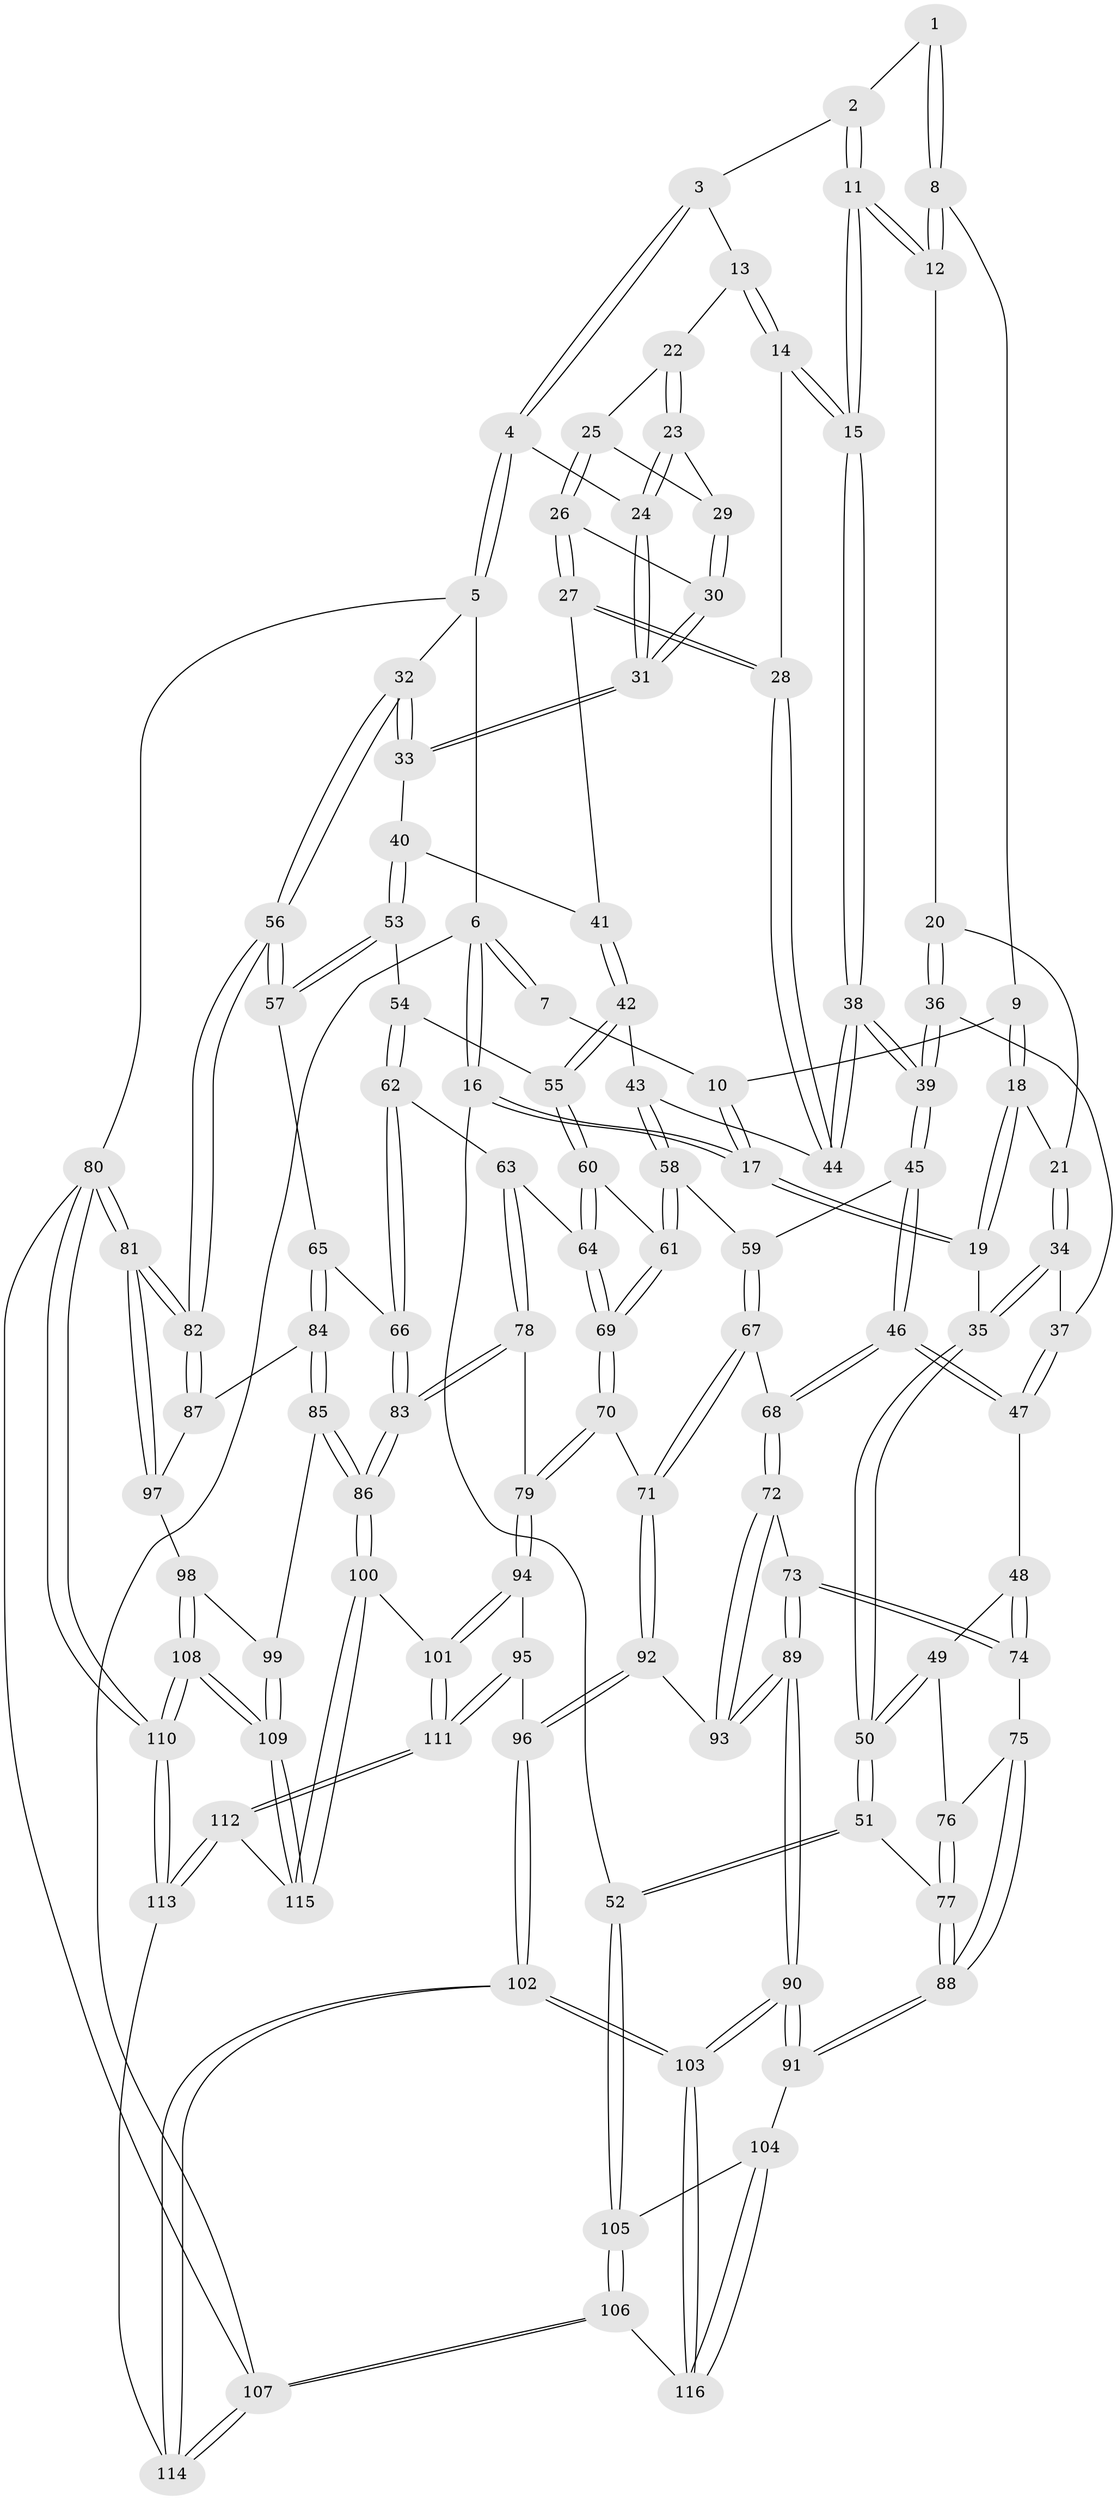 // Generated by graph-tools (version 1.1) at 2025/11/02/27/25 16:11:55]
// undirected, 116 vertices, 287 edges
graph export_dot {
graph [start="1"]
  node [color=gray90,style=filled];
  1 [pos="+0.23298663360731844+0"];
  2 [pos="+0.4980438728067866+0"];
  3 [pos="+0.553502629461624+0"];
  4 [pos="+1+0"];
  5 [pos="+1+0"];
  6 [pos="+0+0"];
  7 [pos="+0.1838989309986376+0"];
  8 [pos="+0.2297444221006552+0.07223756928576634"];
  9 [pos="+0.18312341544347077+0.09173260254755891"];
  10 [pos="+0.10527664242500732+0.07680295104444243"];
  11 [pos="+0.3551724212086155+0.1873979428938057"];
  12 [pos="+0.31381647760010767+0.178012386612291"];
  13 [pos="+0.5914914574585102+0.09024619580365004"];
  14 [pos="+0.4699249974064999+0.2117139337967501"];
  15 [pos="+0.40162824747591835+0.23171554329989558"];
  16 [pos="+0+0.12909558556595133"];
  17 [pos="+0+0.13639043150729888"];
  18 [pos="+0.09417682728267134+0.21139264375149375"];
  19 [pos="+0+0.19288819119661202"];
  20 [pos="+0.253078818625431+0.21870093209201769"];
  21 [pos="+0.1115598030975734+0.2238015259781938"];
  22 [pos="+0.6230878175641222+0.11780825149645181"];
  23 [pos="+0.8617311016958547+0.09825158051085435"];
  24 [pos="+0.8628291824564333+0.09799393766465248"];
  25 [pos="+0.6394120107200781+0.15859752928379237"];
  26 [pos="+0.6545395486939553+0.24088580607429497"];
  27 [pos="+0.6287036075302076+0.28340724144357454"];
  28 [pos="+0.6150856625448503+0.28974600649154997"];
  29 [pos="+0.7318983880049433+0.17485508248404216"];
  30 [pos="+0.7107632158505314+0.23944293936457628"];
  31 [pos="+0.8566091371460454+0.27935840705496007"];
  32 [pos="+1+0.3335823211768638"];
  33 [pos="+0.8716138721215714+0.3246305092717715"];
  34 [pos="+0.15346565073712962+0.36805554445000443"];
  35 [pos="+0.12714910469233223+0.386713864083817"];
  36 [pos="+0.20519324277504344+0.3588271658433395"];
  37 [pos="+0.184340353764562+0.36736436464558897"];
  38 [pos="+0.4025099836631583+0.36933266947684223"];
  39 [pos="+0.38706334052325614+0.39612254032036814"];
  40 [pos="+0.863729096804176+0.3374815433695709"];
  41 [pos="+0.6657032680120449+0.3136993210147675"];
  42 [pos="+0.7107192861864494+0.4392983188953737"];
  43 [pos="+0.5936725372596489+0.41769954273779897"];
  44 [pos="+0.5702196274519553+0.3806149864044326"];
  45 [pos="+0.3846472516565432+0.4358056492503754"];
  46 [pos="+0.29555320027308213+0.5344600032073797"];
  47 [pos="+0.25558216793661787+0.5372891064368461"];
  48 [pos="+0.23464992880141924+0.5458693240899983"];
  49 [pos="+0.16492419969284067+0.5533563575875167"];
  50 [pos="+0+0.5326196980574813"];
  51 [pos="+0+0.536750755211801"];
  52 [pos="+0+0.5309287457779724"];
  53 [pos="+0.8497065248274194+0.3733979766821713"];
  54 [pos="+0.7714786739374299+0.44196617505296326"];
  55 [pos="+0.7254519387342753+0.44731482833651165"];
  56 [pos="+1+0.5555645199951733"];
  57 [pos="+0.9533670925331051+0.5485335815012414"];
  58 [pos="+0.5617324192506871+0.5116349716348866"];
  59 [pos="+0.47755115643870605+0.5271403147840564"];
  60 [pos="+0.6624929891906812+0.5492450817592103"];
  61 [pos="+0.6067265172171229+0.5516488373834267"];
  62 [pos="+0.8113695558503335+0.5990130590192853"];
  63 [pos="+0.7043207690464769+0.6105963650581447"];
  64 [pos="+0.7037349928103175+0.6101353477556493"];
  65 [pos="+0.8857003758753071+0.6048378838608776"];
  66 [pos="+0.8135169553574011+0.6006687518309479"];
  67 [pos="+0.46878227189809885+0.6363835958686194"];
  68 [pos="+0.3466166245830077+0.6368420413818657"];
  69 [pos="+0.5713624628721419+0.6597939850888748"];
  70 [pos="+0.5692137069054043+0.6631301960512098"];
  71 [pos="+0.4788041293784855+0.648691560541846"];
  72 [pos="+0.33338635611948675+0.6677257322403999"];
  73 [pos="+0.23924519633640234+0.6709135383956559"];
  74 [pos="+0.23439089317358203+0.6673999942119969"];
  75 [pos="+0.19983913121129668+0.6740206222682917"];
  76 [pos="+0.1830349230163337+0.6274118388147464"];
  77 [pos="+0.12979031674013214+0.7361242108907369"];
  78 [pos="+0.6927900735235972+0.6927419717596073"];
  79 [pos="+0.5977343856859754+0.7092325369942659"];
  80 [pos="+1+1"];
  81 [pos="+1+1"];
  82 [pos="+1+0.6355732037581893"];
  83 [pos="+0.774380098925823+0.7700225610586987"];
  84 [pos="+0.9027839867991968+0.6552362647332244"];
  85 [pos="+0.7841150075980688+0.7855347849004708"];
  86 [pos="+0.779510799281439+0.7862672433382628"];
  87 [pos="+0.9354541547563312+0.7016106855590384"];
  88 [pos="+0.13097421741543588+0.7374398705663409"];
  89 [pos="+0.25223707598811806+0.8645035328929577"];
  90 [pos="+0.2243014492002118+0.9240849371229223"];
  91 [pos="+0.17589094207999062+0.8515097130846011"];
  92 [pos="+0.4546153265579342+0.7455399831601114"];
  93 [pos="+0.33210410653339806+0.7417100152757713"];
  94 [pos="+0.5960448447231641+0.7264913729126162"];
  95 [pos="+0.4989619730833507+0.8013147215190941"];
  96 [pos="+0.4731680119375623+0.786999624831307"];
  97 [pos="+0.9190770069965121+0.7780926625483294"];
  98 [pos="+0.9068297461008137+0.7825462973715749"];
  99 [pos="+0.8871695226103701+0.7855040541859746"];
  100 [pos="+0.7540605087069131+0.8331941892447912"];
  101 [pos="+0.6485467925949433+0.8240331241566273"];
  102 [pos="+0.23430090967407172+0.9636464471081362"];
  103 [pos="+0.2253353258604758+0.9324358524161429"];
  104 [pos="+0+0.7231968639685475"];
  105 [pos="+0+0.7037381886862984"];
  106 [pos="+0+0.7850603864062305"];
  107 [pos="+0+1"];
  108 [pos="+0.9326467234562507+1"];
  109 [pos="+0.8808921979962969+1"];
  110 [pos="+1+1"];
  111 [pos="+0.5487305338442617+0.898951897703364"];
  112 [pos="+0.5311253009400717+0.9753505255822791"];
  113 [pos="+0.4150204688475127+1"];
  114 [pos="+0.2549089834789283+1"];
  115 [pos="+0.7730772247002987+0.92325615317178"];
  116 [pos="+0.16641476845685485+0.9144592310636772"];
  1 -- 2;
  1 -- 8;
  1 -- 8;
  2 -- 3;
  2 -- 11;
  2 -- 11;
  3 -- 4;
  3 -- 4;
  3 -- 13;
  4 -- 5;
  4 -- 5;
  4 -- 24;
  5 -- 6;
  5 -- 32;
  5 -- 80;
  6 -- 7;
  6 -- 7;
  6 -- 16;
  6 -- 16;
  6 -- 107;
  7 -- 10;
  8 -- 9;
  8 -- 12;
  8 -- 12;
  9 -- 10;
  9 -- 18;
  9 -- 18;
  10 -- 17;
  10 -- 17;
  11 -- 12;
  11 -- 12;
  11 -- 15;
  11 -- 15;
  12 -- 20;
  13 -- 14;
  13 -- 14;
  13 -- 22;
  14 -- 15;
  14 -- 15;
  14 -- 28;
  15 -- 38;
  15 -- 38;
  16 -- 17;
  16 -- 17;
  16 -- 52;
  17 -- 19;
  17 -- 19;
  18 -- 19;
  18 -- 19;
  18 -- 21;
  19 -- 35;
  20 -- 21;
  20 -- 36;
  20 -- 36;
  21 -- 34;
  21 -- 34;
  22 -- 23;
  22 -- 23;
  22 -- 25;
  23 -- 24;
  23 -- 24;
  23 -- 29;
  24 -- 31;
  24 -- 31;
  25 -- 26;
  25 -- 26;
  25 -- 29;
  26 -- 27;
  26 -- 27;
  26 -- 30;
  27 -- 28;
  27 -- 28;
  27 -- 41;
  28 -- 44;
  28 -- 44;
  29 -- 30;
  29 -- 30;
  30 -- 31;
  30 -- 31;
  31 -- 33;
  31 -- 33;
  32 -- 33;
  32 -- 33;
  32 -- 56;
  32 -- 56;
  33 -- 40;
  34 -- 35;
  34 -- 35;
  34 -- 37;
  35 -- 50;
  35 -- 50;
  36 -- 37;
  36 -- 39;
  36 -- 39;
  37 -- 47;
  37 -- 47;
  38 -- 39;
  38 -- 39;
  38 -- 44;
  38 -- 44;
  39 -- 45;
  39 -- 45;
  40 -- 41;
  40 -- 53;
  40 -- 53;
  41 -- 42;
  41 -- 42;
  42 -- 43;
  42 -- 55;
  42 -- 55;
  43 -- 44;
  43 -- 58;
  43 -- 58;
  45 -- 46;
  45 -- 46;
  45 -- 59;
  46 -- 47;
  46 -- 47;
  46 -- 68;
  46 -- 68;
  47 -- 48;
  48 -- 49;
  48 -- 74;
  48 -- 74;
  49 -- 50;
  49 -- 50;
  49 -- 76;
  50 -- 51;
  50 -- 51;
  51 -- 52;
  51 -- 52;
  51 -- 77;
  52 -- 105;
  52 -- 105;
  53 -- 54;
  53 -- 57;
  53 -- 57;
  54 -- 55;
  54 -- 62;
  54 -- 62;
  55 -- 60;
  55 -- 60;
  56 -- 57;
  56 -- 57;
  56 -- 82;
  56 -- 82;
  57 -- 65;
  58 -- 59;
  58 -- 61;
  58 -- 61;
  59 -- 67;
  59 -- 67;
  60 -- 61;
  60 -- 64;
  60 -- 64;
  61 -- 69;
  61 -- 69;
  62 -- 63;
  62 -- 66;
  62 -- 66;
  63 -- 64;
  63 -- 78;
  63 -- 78;
  64 -- 69;
  64 -- 69;
  65 -- 66;
  65 -- 84;
  65 -- 84;
  66 -- 83;
  66 -- 83;
  67 -- 68;
  67 -- 71;
  67 -- 71;
  68 -- 72;
  68 -- 72;
  69 -- 70;
  69 -- 70;
  70 -- 71;
  70 -- 79;
  70 -- 79;
  71 -- 92;
  71 -- 92;
  72 -- 73;
  72 -- 93;
  72 -- 93;
  73 -- 74;
  73 -- 74;
  73 -- 89;
  73 -- 89;
  74 -- 75;
  75 -- 76;
  75 -- 88;
  75 -- 88;
  76 -- 77;
  76 -- 77;
  77 -- 88;
  77 -- 88;
  78 -- 79;
  78 -- 83;
  78 -- 83;
  79 -- 94;
  79 -- 94;
  80 -- 81;
  80 -- 81;
  80 -- 110;
  80 -- 110;
  80 -- 107;
  81 -- 82;
  81 -- 82;
  81 -- 97;
  81 -- 97;
  82 -- 87;
  82 -- 87;
  83 -- 86;
  83 -- 86;
  84 -- 85;
  84 -- 85;
  84 -- 87;
  85 -- 86;
  85 -- 86;
  85 -- 99;
  86 -- 100;
  86 -- 100;
  87 -- 97;
  88 -- 91;
  88 -- 91;
  89 -- 90;
  89 -- 90;
  89 -- 93;
  89 -- 93;
  90 -- 91;
  90 -- 91;
  90 -- 103;
  90 -- 103;
  91 -- 104;
  92 -- 93;
  92 -- 96;
  92 -- 96;
  94 -- 95;
  94 -- 101;
  94 -- 101;
  95 -- 96;
  95 -- 111;
  95 -- 111;
  96 -- 102;
  96 -- 102;
  97 -- 98;
  98 -- 99;
  98 -- 108;
  98 -- 108;
  99 -- 109;
  99 -- 109;
  100 -- 101;
  100 -- 115;
  100 -- 115;
  101 -- 111;
  101 -- 111;
  102 -- 103;
  102 -- 103;
  102 -- 114;
  102 -- 114;
  103 -- 116;
  103 -- 116;
  104 -- 105;
  104 -- 116;
  104 -- 116;
  105 -- 106;
  105 -- 106;
  106 -- 107;
  106 -- 107;
  106 -- 116;
  107 -- 114;
  107 -- 114;
  108 -- 109;
  108 -- 109;
  108 -- 110;
  108 -- 110;
  109 -- 115;
  109 -- 115;
  110 -- 113;
  110 -- 113;
  111 -- 112;
  111 -- 112;
  112 -- 113;
  112 -- 113;
  112 -- 115;
  113 -- 114;
}
